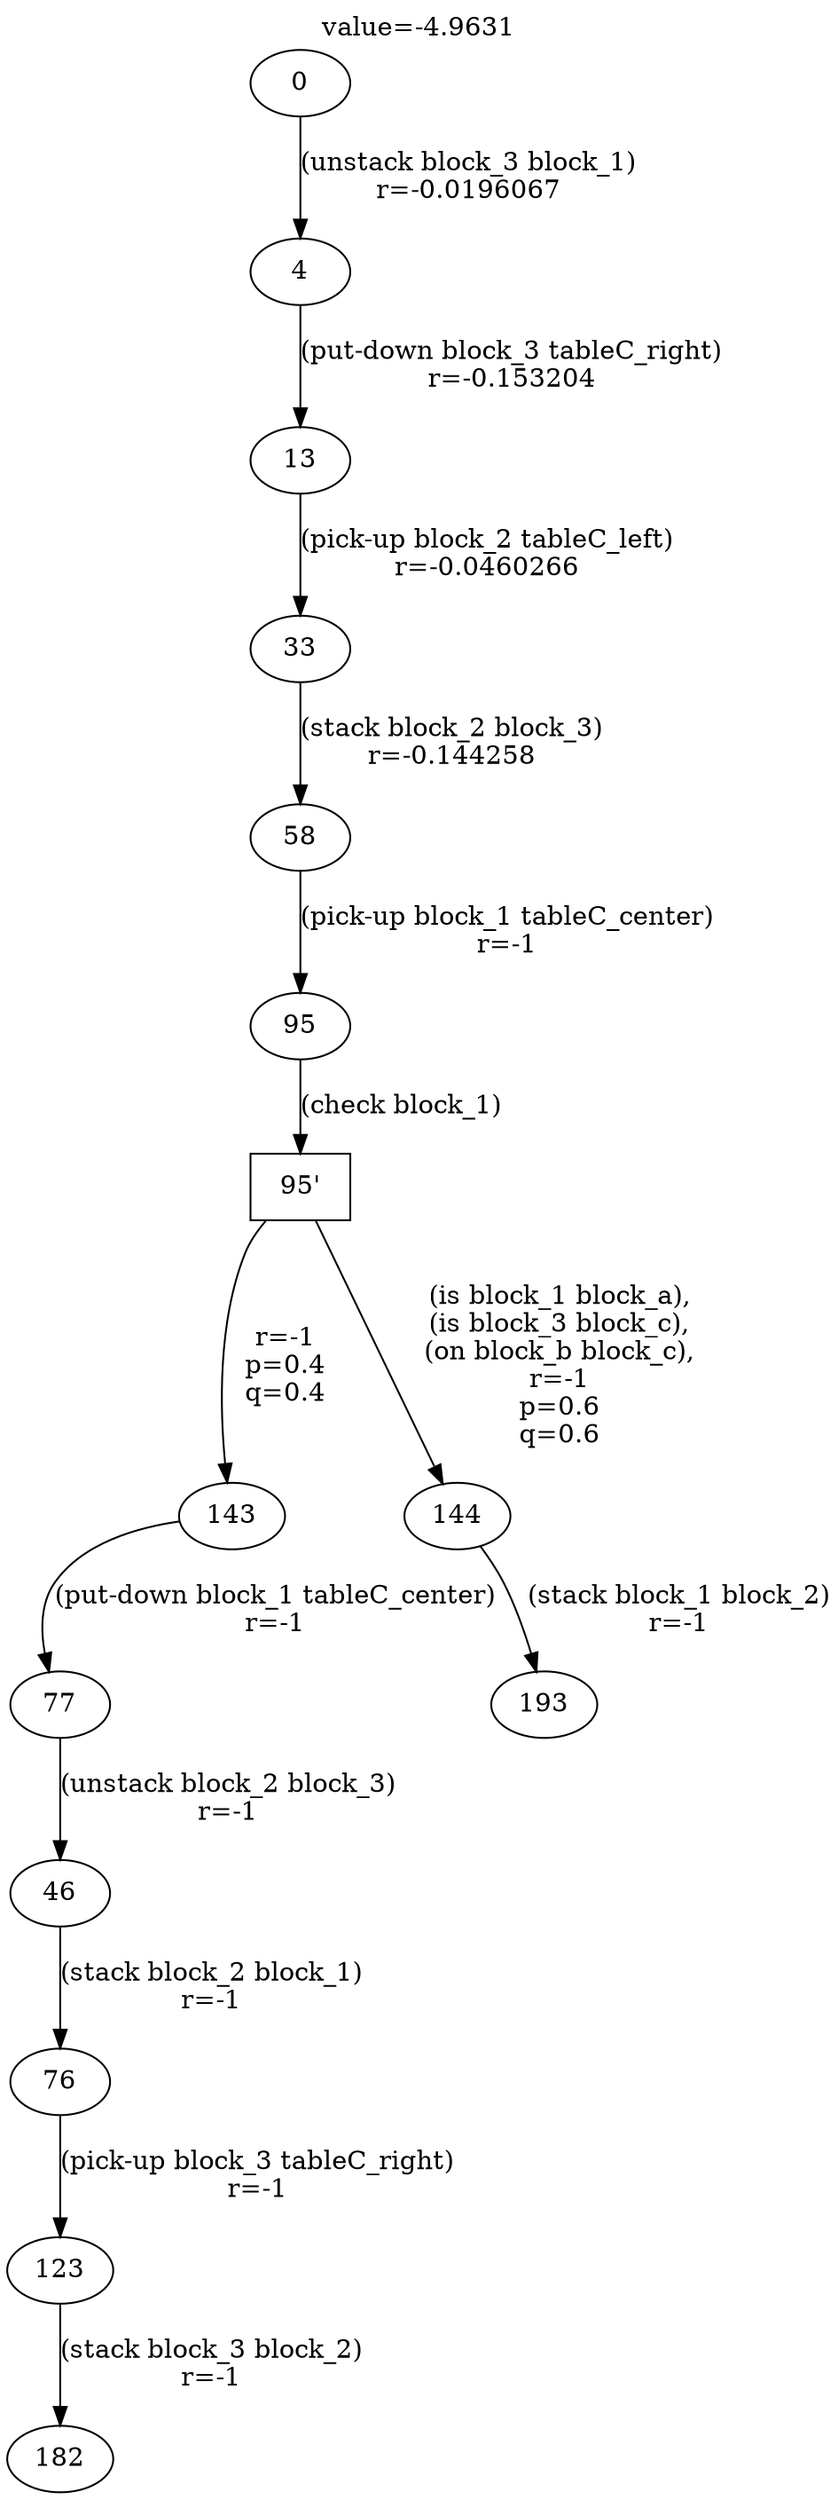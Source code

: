 digraph g{
label="value=-4.9631"
labelloc=top
0->4 [ label="(unstack block_3 block_1)
r=-0.0196067" ];
4->13 [ label="(put-down block_3 tableC_right)
r=-0.153204" ];
13->33 [ label="(pick-up block_2 tableC_left)
r=-0.0460266" ];
33->58 [ label="(stack block_2 block_3)
r=-0.144258" ];
58->95 [ label="(pick-up block_1 tableC_center)
r=-1" ];
"95'" [ shape=box ] ;
95->"95'" [ label="(check block_1)" ];
"95'"->143 [ label="
r=-1
p=0.4
q=0.4" ];
143->77 [ label="(put-down block_1 tableC_center)
r=-1" ];
77->46 [ label="(unstack block_2 block_3)
r=-1" ];
46->76 [ label="(stack block_2 block_1)
r=-1" ];
76->123 [ label="(pick-up block_3 tableC_right)
r=-1" ];
123->182 [ label="(stack block_3 block_2)
r=-1" ];
"95'"->144 [ label="
(is block_1 block_a),
(is block_3 block_c),
(on block_b block_c),
r=-1
p=0.6
q=0.6" ];
144->193 [ label="(stack block_1 block_2)
r=-1" ];
}
